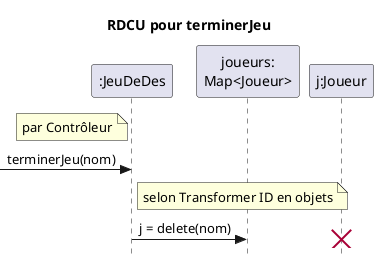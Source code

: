 @startuml
skinparam style strictuml
title RDCU pour terminerJeu
participant ":JeuDeDes" as c
participant "joueurs:\nMap<Joueur>" as jm
participant "j:Joueur" as j
note left of c : par Contrôleur 
->c : terminerJeu(nom)
note right of c : selon Transformer ID en objets 
c->jm : j = delete(nom)
'c-->j
destroy j
@enduml